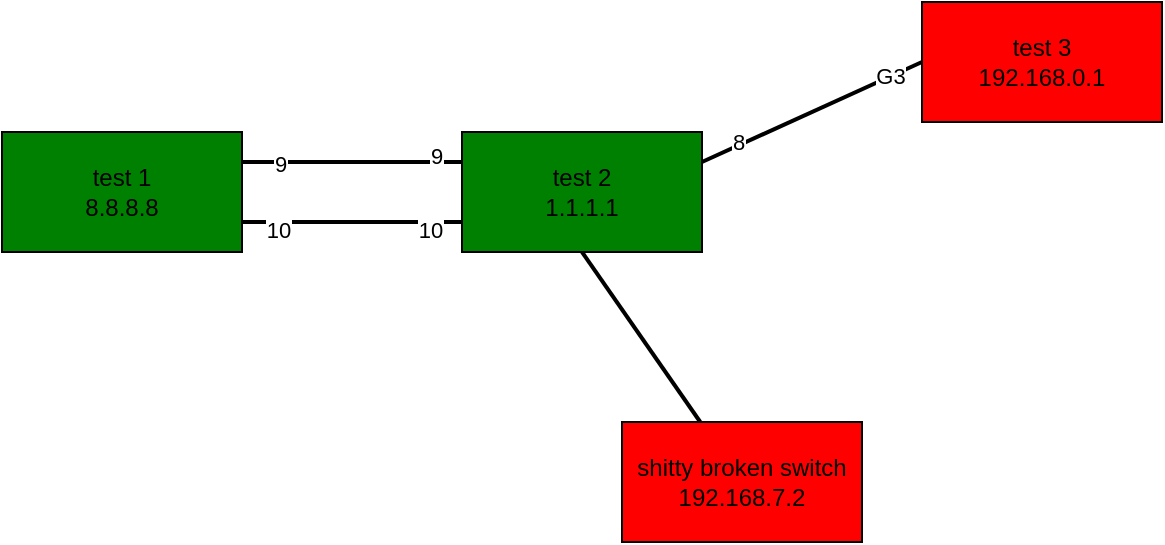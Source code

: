 <mxGraphModel dx="236" dy="806" grid="1" gridSize="10" guides="1" tooltips="1" connect="1" arrows="1" fold="1" page="1" pageScale="1" pageWidth="850" pageHeight="1100" math="0" shadow="0"><root><mxCell id="0" /><mxCell id="1" parent="0" /><mxCell id="sXATqEC3BQJJhkzxeBhH-7" style="edgeStyle=none;rounded=0;orthogonalLoop=1;jettySize=auto;html=1;exitX=1;exitY=0.25;exitDx=0;exitDy=0;entryX=0;entryY=0.25;entryDx=0;entryDy=0;endArrow=none;endFill=0;strokeWidth=2;" edge="1" parent="1" source="sXATqEC3BQJJhkzxeBhH-13" target="sXATqEC3BQJJhkzxeBhH-38"><mxGeometry relative="1" as="geometry" /></mxCell><mxCell id="sXATqEC3BQJJhkzxeBhH-8" value="9" style="edgeLabel;html=1;align=center;verticalAlign=middle;resizable=0;points=[];" vertex="1" connectable="0" parent="sXATqEC3BQJJhkzxeBhH-7"><mxGeometry x="-0.669" y="-1" relative="1" as="geometry"><mxPoint x="1" as="offset" /></mxGeometry></mxCell><mxCell id="sXATqEC3BQJJhkzxeBhH-9" value="9" style="edgeLabel;html=1;align=center;verticalAlign=middle;resizable=0;points=[];" vertex="1" connectable="0" parent="sXATqEC3BQJJhkzxeBhH-7"><mxGeometry x="0.742" y="3" relative="1" as="geometry"><mxPoint x="1" as="offset" /></mxGeometry></mxCell><mxCell id="sXATqEC3BQJJhkzxeBhH-10" style="edgeStyle=none;rounded=0;orthogonalLoop=1;jettySize=auto;html=1;exitX=1;exitY=0.75;exitDx=0;exitDy=0;entryX=0;entryY=0.75;entryDx=0;entryDy=0;endArrow=none;endFill=0;strokeWidth=2;" edge="1" parent="1" source="sXATqEC3BQJJhkzxeBhH-13" target="sXATqEC3BQJJhkzxeBhH-38"><mxGeometry relative="1" as="geometry" /></mxCell><mxCell id="sXATqEC3BQJJhkzxeBhH-11" value="10" style="edgeLabel;html=1;align=center;verticalAlign=middle;resizable=0;points=[];" vertex="1" connectable="0" parent="sXATqEC3BQJJhkzxeBhH-10"><mxGeometry x="-0.691" y="-4" relative="1" as="geometry"><mxPoint x="1" as="offset" /></mxGeometry></mxCell><mxCell id="sXATqEC3BQJJhkzxeBhH-12" value="10" style="edgeLabel;html=1;align=center;verticalAlign=middle;resizable=0;points=[];" vertex="1" connectable="0" parent="sXATqEC3BQJJhkzxeBhH-10"><mxGeometry x="0.678" y="-4" relative="1" as="geometry"><mxPoint x="1" as="offset" /></mxGeometry></mxCell><mxCell id="sXATqEC3BQJJhkzxeBhH-13" value="test 1&lt;br&gt;8.8.8.8" style="rounded=0;whiteSpace=wrap;html=1;fillColor=green;" vertex="1" parent="1"><mxGeometry x="1330" y="315" width="120" height="60" as="geometry" /></mxCell><mxCell id="sXATqEC3BQJJhkzxeBhH-32" style="edgeStyle=none;rounded=0;orthogonalLoop=1;jettySize=auto;html=1;exitX=1;exitY=0.25;exitDx=0;exitDy=0;entryX=0;entryY=0.5;entryDx=0;entryDy=0;endArrow=none;endFill=0;strokeWidth=2;" edge="1" parent="1" source="sXATqEC3BQJJhkzxeBhH-38" target="sXATqEC3BQJJhkzxeBhH-39"><mxGeometry relative="1" as="geometry" /></mxCell><mxCell id="sXATqEC3BQJJhkzxeBhH-33" value="8" style="edgeLabel;html=1;align=center;verticalAlign=middle;resizable=0;points=[];" vertex="1" connectable="0" parent="sXATqEC3BQJJhkzxeBhH-32"><mxGeometry x="-0.667" y="2" relative="1" as="geometry"><mxPoint as="offset" /></mxGeometry></mxCell><mxCell id="sXATqEC3BQJJhkzxeBhH-34" value="G3" style="edgeLabel;html=1;align=center;verticalAlign=middle;resizable=0;points=[];" vertex="1" connectable="0" parent="sXATqEC3BQJJhkzxeBhH-32"><mxGeometry x="0.711" relative="1" as="geometry"><mxPoint as="offset" /></mxGeometry></mxCell><mxCell id="sXATqEC3BQJJhkzxeBhH-64" style="rounded=0;orthogonalLoop=1;jettySize=auto;html=1;exitX=0.5;exitY=1;exitDx=0;exitDy=0;endArrow=none;endFill=0;strokeWidth=2;" edge="1" parent="1" source="sXATqEC3BQJJhkzxeBhH-38" target="sXATqEC3BQJJhkzxeBhH-63"><mxGeometry relative="1" as="geometry" /></mxCell><mxCell id="sXATqEC3BQJJhkzxeBhH-38" value="test 2&lt;br&gt;1.1.1.1" style="rounded=0;whiteSpace=wrap;html=1;fillColor=green;" vertex="1" parent="1"><mxGeometry x="1560" y="315" width="120" height="60" as="geometry" /></mxCell><mxCell id="sXATqEC3BQJJhkzxeBhH-39" value="test 3&lt;br&gt;192.168.0.1" style="rounded=0;whiteSpace=wrap;html=1;fillColor=red;" vertex="1" parent="1"><mxGeometry x="1790" y="250" width="120" height="60" as="geometry" /></mxCell><mxCell id="sXATqEC3BQJJhkzxeBhH-63" value="shitty broken switch&lt;br&gt;192.168.7.2" style="rounded=0;whiteSpace=wrap;html=1;fillColor=red;" vertex="1" parent="1"><mxGeometry x="1640" y="460" width="120" height="60" as="geometry" /></mxCell></root></mxGraphModel>